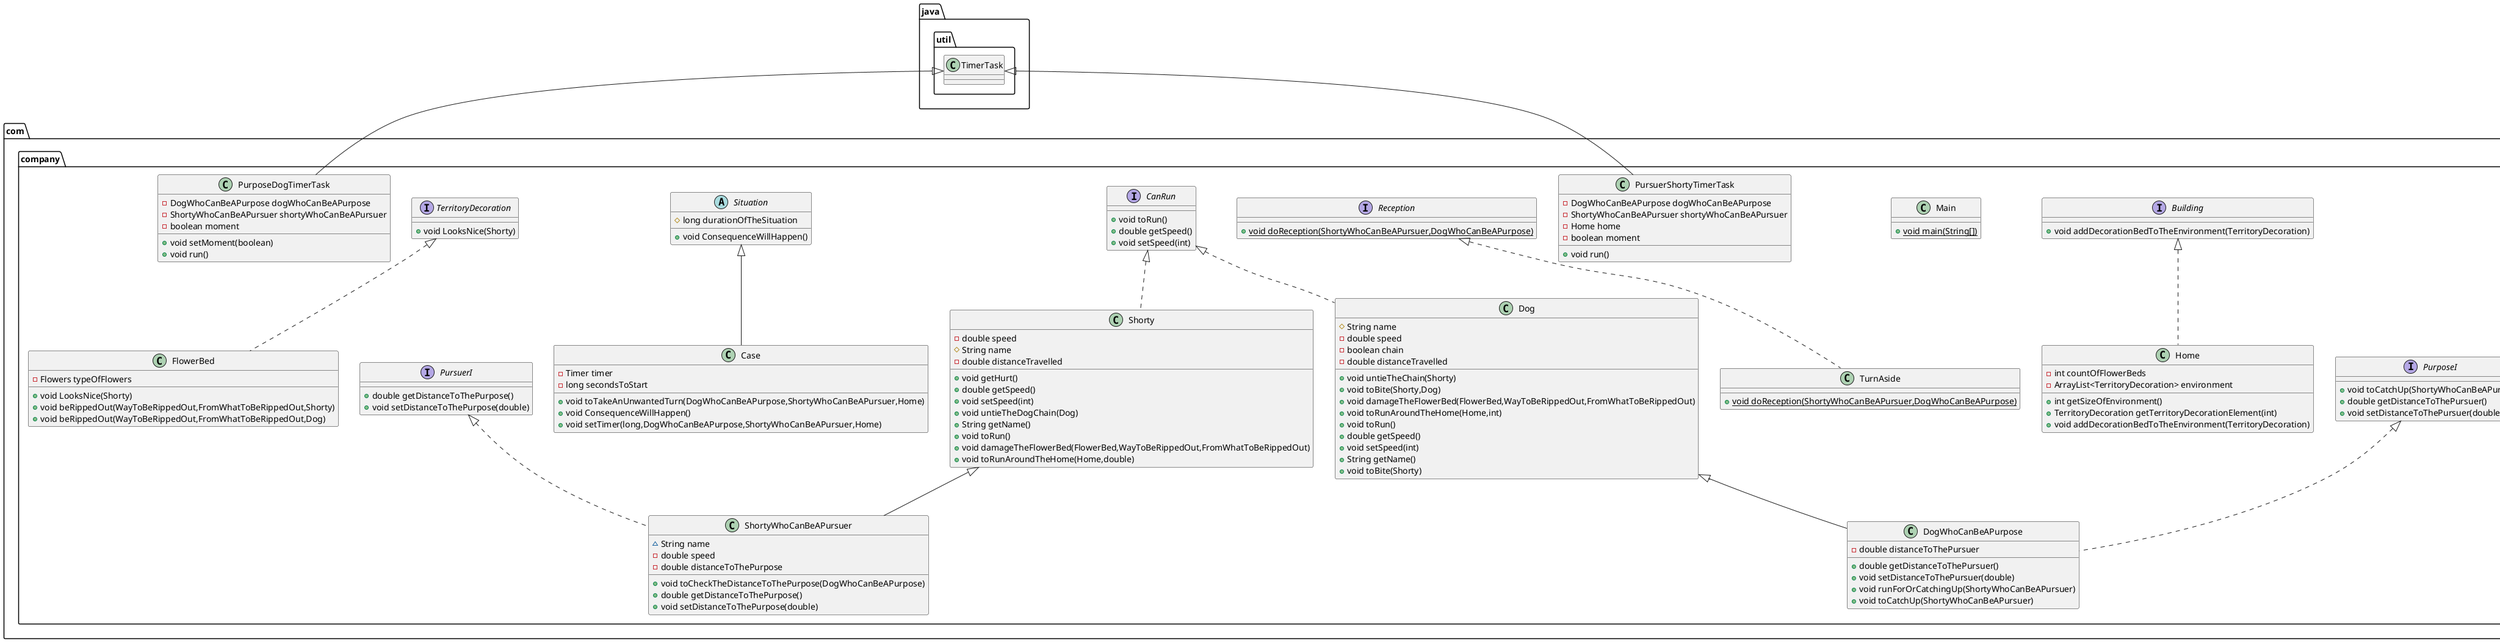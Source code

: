 @startuml
class com.company.DogWhoCanBeAPurpose {
- double distanceToThePursuer
+ double getDistanceToThePursuer()
+ void setDistanceToThePursuer(double)
+ void runForOrCatchingUp(ShortyWhoCanBeAPursuer)
+ void toCatchUp(ShortyWhoCanBeAPursuer)
}
interface com.company.PurposeI {
+ void toCatchUp(ShortyWhoCanBeAPursuer)
+ double getDistanceToThePursuer()
+ void setDistanceToThePursuer(double)
}
class com.company.TurnAside {
+ {static} void doReception(ShortyWhoCanBeAPursuer,DogWhoCanBeAPurpose)
}
interface com.company.Building {
+ void addDecorationBedToTheEnvironment(TerritoryDecoration)
}
class com.company.Home {
- int countOfFlowerBeds
- ArrayList<TerritoryDecoration> environment
+ int getSizeOfEnvironment()
+ TerritoryDecoration getTerritoryDecorationElement(int)
+ void addDecorationBedToTheEnvironment(TerritoryDecoration)
}
class com.company.Main {
+ {static} void main(String[])
}
class com.company.PursuerShortyTimerTask {
- DogWhoCanBeAPurpose dogWhoCanBeAPurpose
- ShortyWhoCanBeAPursuer shortyWhoCanBeAPursuer
- Home home
- boolean moment
+ void run()
}
class com.company.Shorty {
- double speed
# String name
- double distanceTravelled
+ void getHurt()
+ double getSpeed()
+ void setSpeed(int)
+ void untieTheDogChain(Dog)
+ String getName()
+ void toRun()
+ void damageTheFlowerBed(FlowerBed,WayToBeRippedOut,FromWhatToBeRippedOut)
+ void toRunAroundTheHome(Home,double)
}
interface com.company.Reception {
+ {static} void doReception(ShortyWhoCanBeAPursuer,DogWhoCanBeAPurpose)
}
class com.company.Dog {
# String name
- double speed
- boolean chain
- double distanceTravelled
+ void untieTheChain(Shorty)
+ void toBite(Shorty,Dog)
+ void damageTheFlowerBed(FlowerBed,WayToBeRippedOut,FromWhatToBeRippedOut)
+ void toRunAroundTheHome(Home,int)
+ void toRun()
+ double getSpeed()
+ void setSpeed(int)
+ String getName()
+ void toBite(Shorty)
}
interface com.company.CanRun {
+ void toRun()
+ double getSpeed()
+ void setSpeed(int)
}
class com.company.FlowerBed {
- Flowers typeOfFlowers
+ void LooksNice(Shorty)
+ void beRippedOut(WayToBeRippedOut,FromWhatToBeRippedOut,Shorty)
+ void beRippedOut(WayToBeRippedOut,FromWhatToBeRippedOut,Dog)
}
class com.company.Case {
- Timer timer
- long secondsToStart
+ void toTakeAnUnwantedTurn(DogWhoCanBeAPurpose,ShortyWhoCanBeAPursuer,Home)
+ void ConsequenceWillHappen()
+ void setTimer(long,DogWhoCanBeAPurpose,ShortyWhoCanBeAPursuer,Home)
}
abstract class com.company.Situation {
# long durationOfTheSituation
+ void ConsequenceWillHappen()
}
class com.company.ShortyWhoCanBeAPursuer {
~ String name
- double speed
- double distanceToThePurpose
+ void toCheckTheDistanceToThePurpose(DogWhoCanBeAPurpose)
+ double getDistanceToThePurpose()
+ void setDistanceToThePurpose(double)
}
interface com.company.PursuerI {
+ double getDistanceToThePurpose()
+ void setDistanceToThePurpose(double)
}
interface com.company.TerritoryDecoration {
+ void LooksNice(Shorty)
}
class com.company.PurposeDogTimerTask {
- DogWhoCanBeAPurpose dogWhoCanBeAPurpose
- ShortyWhoCanBeAPursuer shortyWhoCanBeAPursuer
- boolean moment
+ void setMoment(boolean)
+ void run()
}


com.company.PurposeI <|.. com.company.DogWhoCanBeAPurpose
com.company.Dog <|-- com.company.DogWhoCanBeAPurpose
com.company.Reception <|.. com.company.TurnAside
com.company.Building <|.. com.company.Home
java.util.TimerTask <|-- com.company.PursuerShortyTimerTask
com.company.CanRun <|.. com.company.Shorty
com.company.CanRun <|.. com.company.Dog
com.company.TerritoryDecoration <|.. com.company.FlowerBed
com.company.Situation <|-- com.company.Case
com.company.PursuerI <|.. com.company.ShortyWhoCanBeAPursuer
com.company.Shorty <|-- com.company.ShortyWhoCanBeAPursuer
java.util.TimerTask <|-- com.company.PurposeDogTimerTask
@enduml